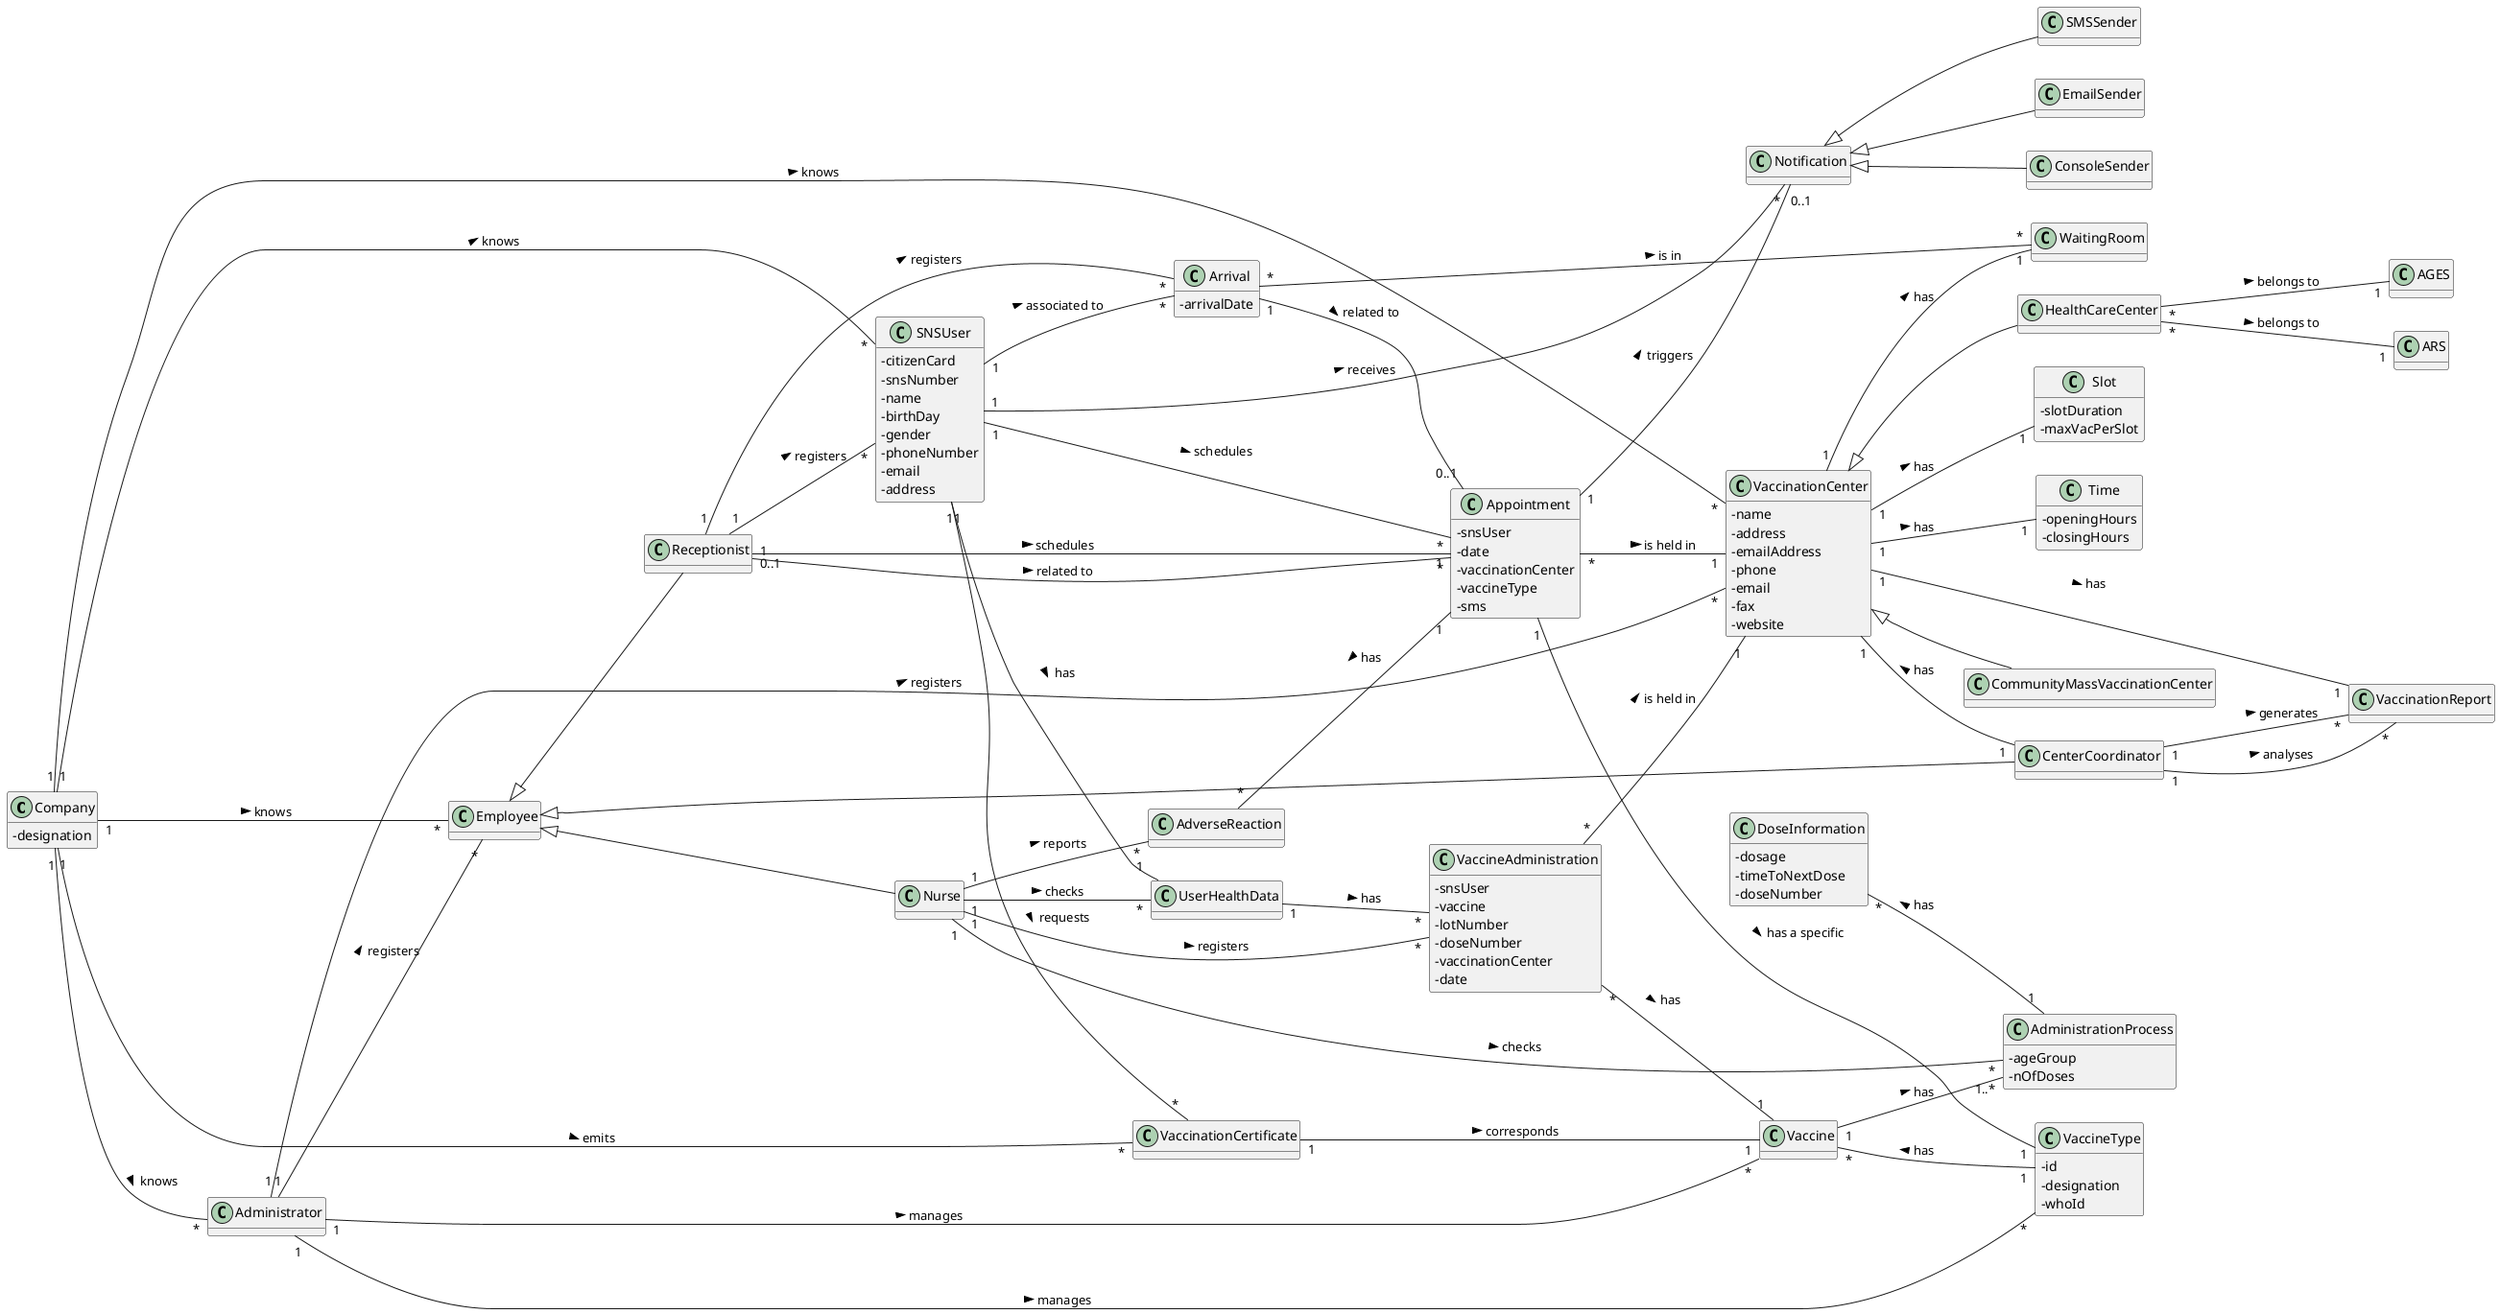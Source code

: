 @startuml DM

hide methods
left to right direction
skinparam classAttributeIconSize 0

class Company {
  - designation
}

class CommunityMassVaccinationCenter {}

class HealthCareCenter {}

class VaccinationCenter {
  -name
  -address
  -emailAddress
  -phone
  -email
  -fax
  -website
}

class Vaccine {}

class VaccineType {
  -id
  -designation
  -whoId
}

class SNSUser {
  - citizenCard
  - snsNumber
  - name
  - birthDay
  - gender
  - phoneNumber
  - email
  - address
}

class UserHealthData {}

class Administrator {}

class Employee {}

class Nurse {}

class Receptionist {}

class CenterCoordinator {}

class Appointment {
  -snsUser
  -date
  -vaccinationCenter
  -vaccineType
  -sms
}

class VaccineAdministration {
  -snsUser
  -vaccine
  -lotNumber
  -doseNumber
  -vaccinationCenter
  -date
}

class AdministrationProcess {
  -ageGroup
  -nOfDoses
}

class AGES {}

class ARS {}

class DoseInformation {
  -dosage
  -timeToNextDose
  -doseNumber
}

class Slot {
  -slotDuration
  -maxVacPerSlot
}

class Time {
  -openingHours
  -closingHours
}

class Notification {}

class Arrival {
  - arrivalDate
}

class WaitingRoom {}


Arrival "1" -- "0..1" Appointment : related to >
Arrival "*" -- "*" WaitingRoom : is in >

DoseInformation "*" -- "1" AdministrationProcess : has <

Vaccine "*" -- "1" VaccineType : has <

Employee <|-- Nurse
Employee <|-- Receptionist
Employee <|-- CenterCoordinator

VaccinationCenter <|-- CommunityMassVaccinationCenter
VaccinationCenter <|-- HealthCareCenter

VaccinationCenter "1" -- "1" CenterCoordinator : has < 
VaccinationCenter "1" -- "1" Slot : has >
VaccinationCenter "1" -- "1" Time : has >

HealthCareCenter "*" -- "1" AGES : belongs to > 
HealthCareCenter "*" -- "1" ARS : belongs to > 

Appointment "*" -- "1" VaccinationCenter : is held in >
Appointment "1" -- "1" VaccineType : has a specific >
Appointment "1" -- "0..1" Notification : triggers >

Receptionist "1" -- "*" SNSUser : registers >

Administrator "1" -- "*" Employee : registers >
Administrator "1" -- "*" VaccinationCenter : registers >
Administrator "1" -- "*" VaccineType : manages >
Administrator "1" -- "*" Vaccine : manages > 

Vaccine "1" -- "1..*" AdministrationProcess : has >

SNSUser "1" -- "*" Appointment : schedules >
SNSUser "1" -- "*" Arrival : associated to >
SNSUser "1" -- "1" UserHealthData : has >
SNSUser "1" -- "*" Notification : receives >
SNSUser "1" -- "*" VaccinationCertificate : requests >


VaccinationCertificate "1" -- "1" Vaccine : corresponds >

Company "1" -- "*" VaccinationCertificate : emits >
Company "1" -- "*" Employee : knows >
Company "1" -- "*" VaccinationCenter : knows >
Company "1" -- "*" SNSUser : knows >
Company "1" -- "*" Administrator : knows >

Receptionist "0..1" -- "1" Appointment : schedules >
Receptionist "1" -- "*" Appointment : related to >
Receptionist "1" -- "*" Arrival : registers >

Nurse "1" -- "*" AdverseReaction : reports >
Nurse "1" -- "*" UserHealthData : checks >
Nurse "1" -- "*" VaccineAdministration : registers >

VaccinationCenter "1" -- "1" VaccinationReport : has >
VaccinationCenter "1" -- "1" WaitingRoom : has >

CenterCoordinator "1" -- "*" VaccinationReport : analyses >
CenterCoordinator "1" -- "*" VaccinationReport : generates >

Nurse "1" -- "*" AdministrationProcess : checks >

Notification <|-- SMSSender
Notification <|-- EmailSender
Notification <|-- ConsoleSender

AdverseReaction "*" -- "1" Appointment : has <

VaccineAdministration "*" -- "1" Vaccine : has >
VaccineAdministration "*" -- "1" VaccinationCenter : is held in >

UserHealthData "1" -- "*" VaccineAdministration : has >

@enduml
